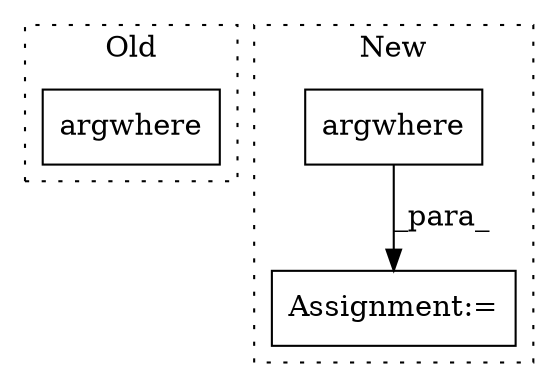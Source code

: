 digraph G {
subgraph cluster0 {
1 [label="argwhere" a="32" s="24001,24022" l="9,1" shape="box"];
label = "Old";
style="dotted";
}
subgraph cluster1 {
2 [label="argwhere" a="32" s="24109,24130" l="9,1" shape="box"];
3 [label="Assignment:=" a="7" s="24108" l="1" shape="box"];
label = "New";
style="dotted";
}
2 -> 3 [label="_para_"];
}